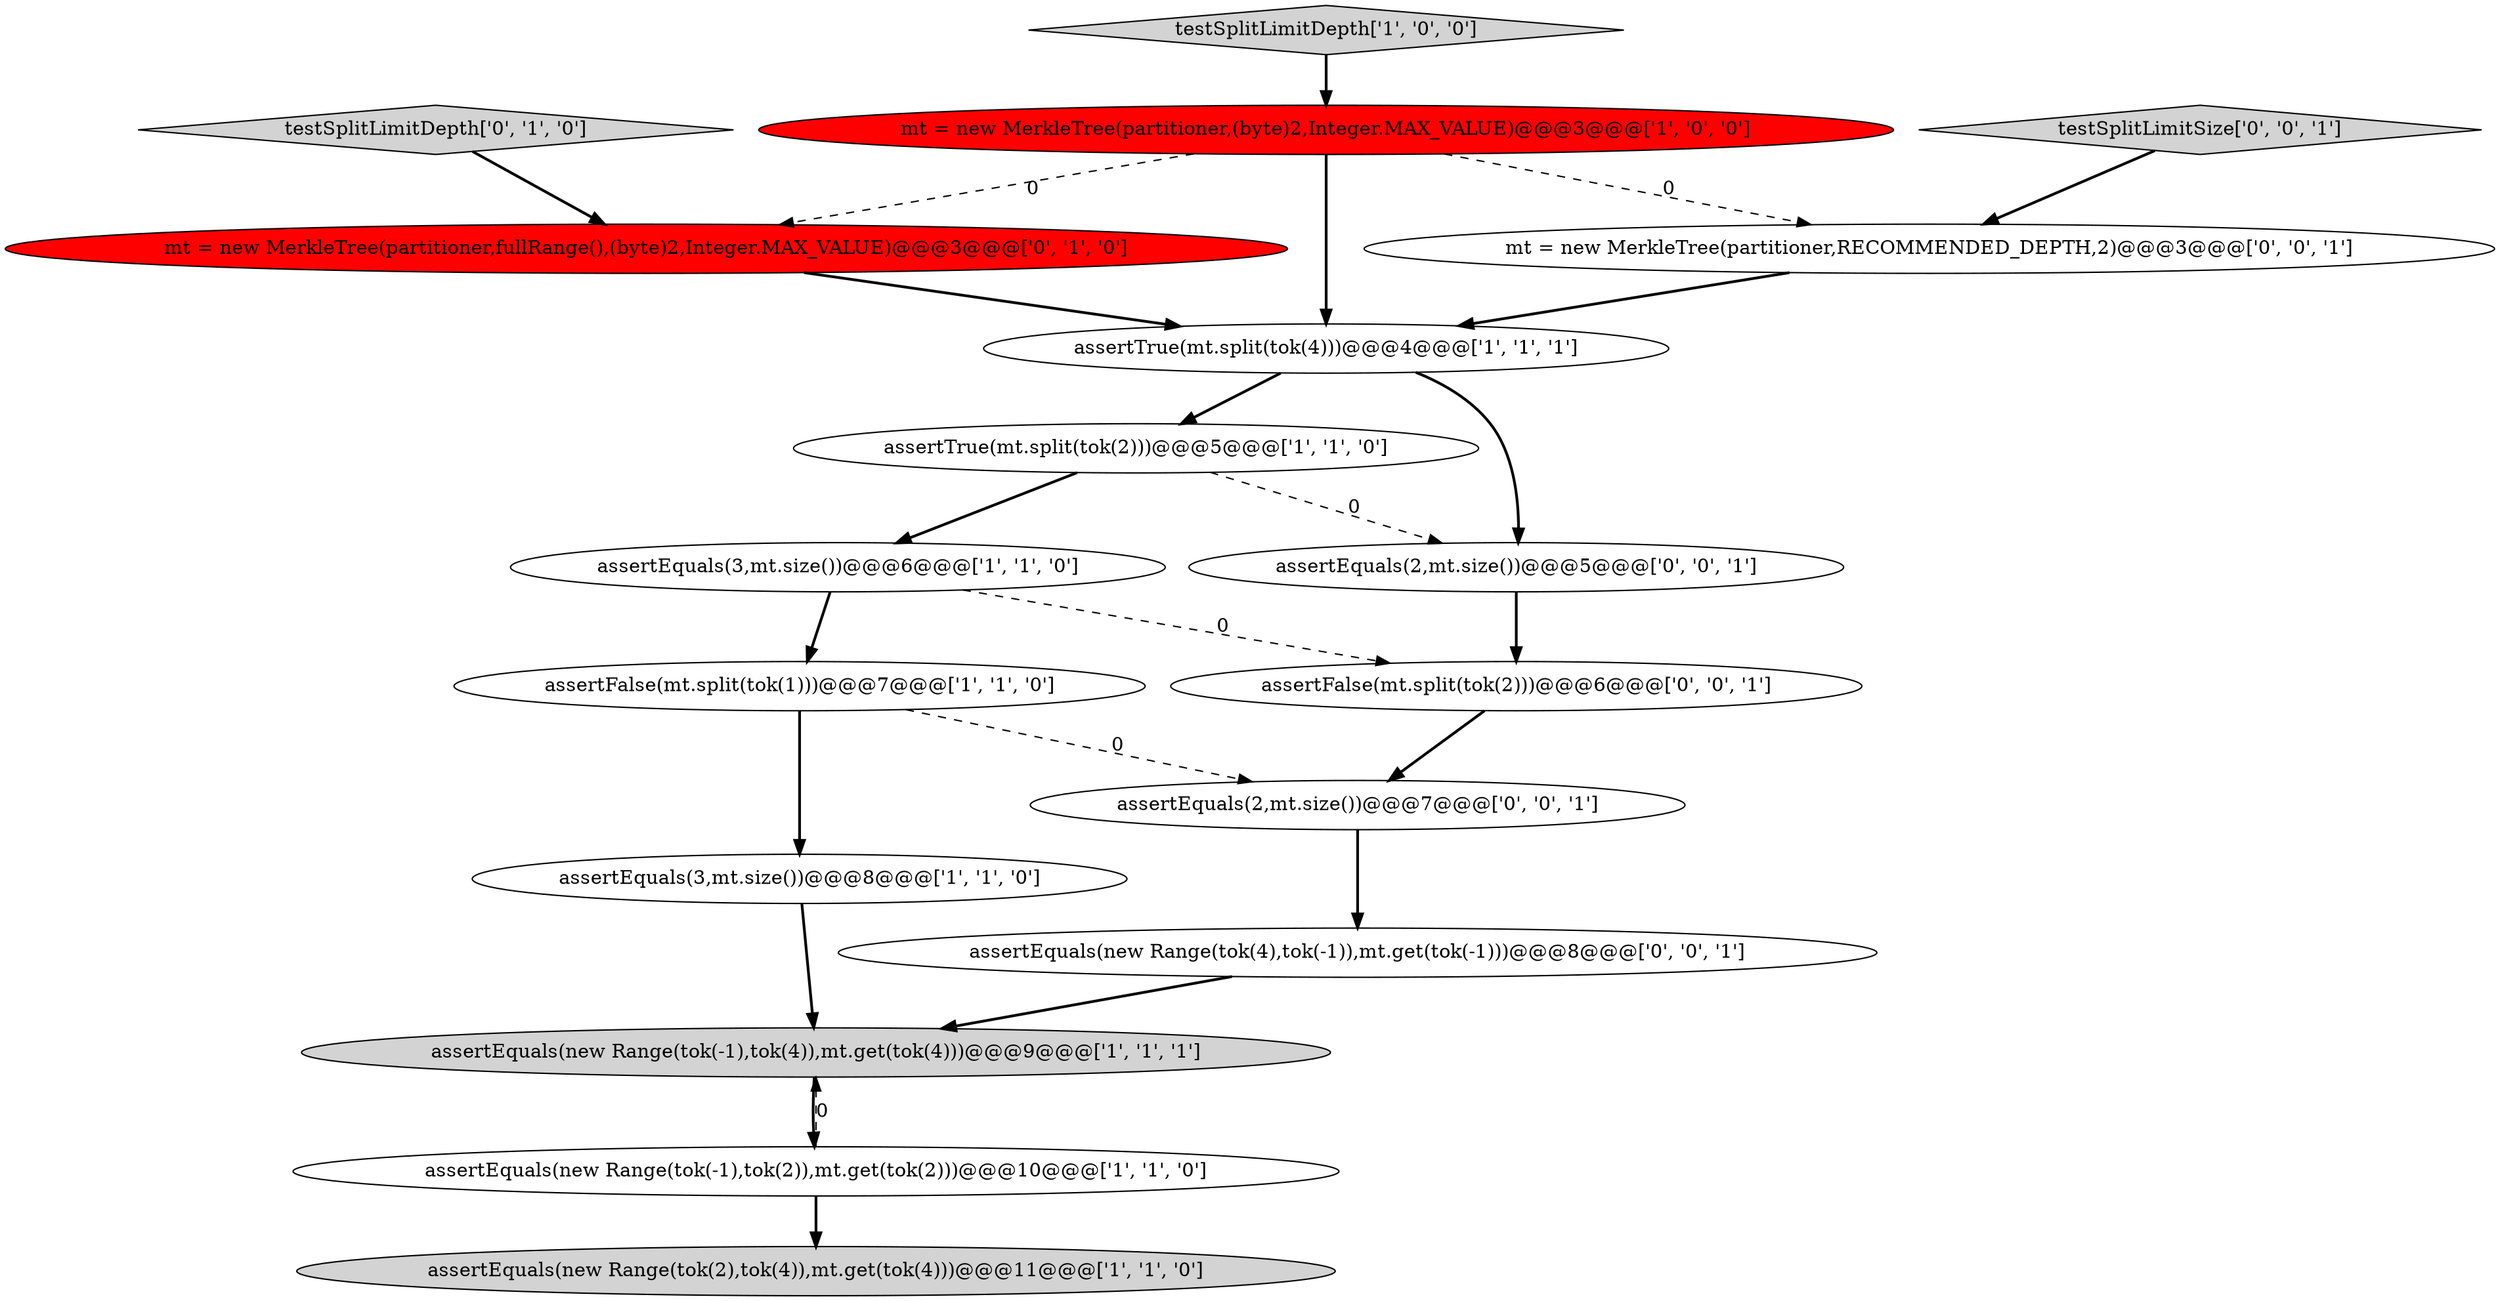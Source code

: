 digraph {
5 [style = filled, label = "assertFalse(mt.split(tok(1)))@@@7@@@['1', '1', '0']", fillcolor = white, shape = ellipse image = "AAA0AAABBB1BBB"];
4 [style = filled, label = "assertTrue(mt.split(tok(2)))@@@5@@@['1', '1', '0']", fillcolor = white, shape = ellipse image = "AAA0AAABBB1BBB"];
7 [style = filled, label = "assertEquals(3,mt.size())@@@8@@@['1', '1', '0']", fillcolor = white, shape = ellipse image = "AAA0AAABBB1BBB"];
1 [style = filled, label = "testSplitLimitDepth['1', '0', '0']", fillcolor = lightgray, shape = diamond image = "AAA0AAABBB1BBB"];
8 [style = filled, label = "assertEquals(new Range(tok(2),tok(4)),mt.get(tok(4)))@@@11@@@['1', '1', '0']", fillcolor = lightgray, shape = ellipse image = "AAA0AAABBB1BBB"];
15 [style = filled, label = "testSplitLimitSize['0', '0', '1']", fillcolor = lightgray, shape = diamond image = "AAA0AAABBB3BBB"];
17 [style = filled, label = "assertFalse(mt.split(tok(2)))@@@6@@@['0', '0', '1']", fillcolor = white, shape = ellipse image = "AAA0AAABBB3BBB"];
11 [style = filled, label = "mt = new MerkleTree(partitioner,fullRange(),(byte)2,Integer.MAX_VALUE)@@@3@@@['0', '1', '0']", fillcolor = red, shape = ellipse image = "AAA1AAABBB2BBB"];
9 [style = filled, label = "assertTrue(mt.split(tok(4)))@@@4@@@['1', '1', '1']", fillcolor = white, shape = ellipse image = "AAA0AAABBB1BBB"];
2 [style = filled, label = "assertEquals(3,mt.size())@@@6@@@['1', '1', '0']", fillcolor = white, shape = ellipse image = "AAA0AAABBB1BBB"];
12 [style = filled, label = "mt = new MerkleTree(partitioner,RECOMMENDED_DEPTH,2)@@@3@@@['0', '0', '1']", fillcolor = white, shape = ellipse image = "AAA0AAABBB3BBB"];
14 [style = filled, label = "assertEquals(2,mt.size())@@@5@@@['0', '0', '1']", fillcolor = white, shape = ellipse image = "AAA0AAABBB3BBB"];
16 [style = filled, label = "assertEquals(new Range(tok(4),tok(-1)),mt.get(tok(-1)))@@@8@@@['0', '0', '1']", fillcolor = white, shape = ellipse image = "AAA0AAABBB3BBB"];
13 [style = filled, label = "assertEquals(2,mt.size())@@@7@@@['0', '0', '1']", fillcolor = white, shape = ellipse image = "AAA0AAABBB3BBB"];
10 [style = filled, label = "testSplitLimitDepth['0', '1', '0']", fillcolor = lightgray, shape = diamond image = "AAA0AAABBB2BBB"];
3 [style = filled, label = "mt = new MerkleTree(partitioner,(byte)2,Integer.MAX_VALUE)@@@3@@@['1', '0', '0']", fillcolor = red, shape = ellipse image = "AAA1AAABBB1BBB"];
0 [style = filled, label = "assertEquals(new Range(tok(-1),tok(4)),mt.get(tok(4)))@@@9@@@['1', '1', '1']", fillcolor = lightgray, shape = ellipse image = "AAA0AAABBB1BBB"];
6 [style = filled, label = "assertEquals(new Range(tok(-1),tok(2)),mt.get(tok(2)))@@@10@@@['1', '1', '0']", fillcolor = white, shape = ellipse image = "AAA0AAABBB1BBB"];
5->13 [style = dashed, label="0"];
16->0 [style = bold, label=""];
0->6 [style = bold, label=""];
6->0 [style = dashed, label="0"];
9->4 [style = bold, label=""];
1->3 [style = bold, label=""];
14->17 [style = bold, label=""];
7->0 [style = bold, label=""];
4->2 [style = bold, label=""];
11->9 [style = bold, label=""];
12->9 [style = bold, label=""];
2->17 [style = dashed, label="0"];
13->16 [style = bold, label=""];
3->9 [style = bold, label=""];
3->12 [style = dashed, label="0"];
6->8 [style = bold, label=""];
9->14 [style = bold, label=""];
5->7 [style = bold, label=""];
4->14 [style = dashed, label="0"];
17->13 [style = bold, label=""];
15->12 [style = bold, label=""];
3->11 [style = dashed, label="0"];
2->5 [style = bold, label=""];
10->11 [style = bold, label=""];
}
